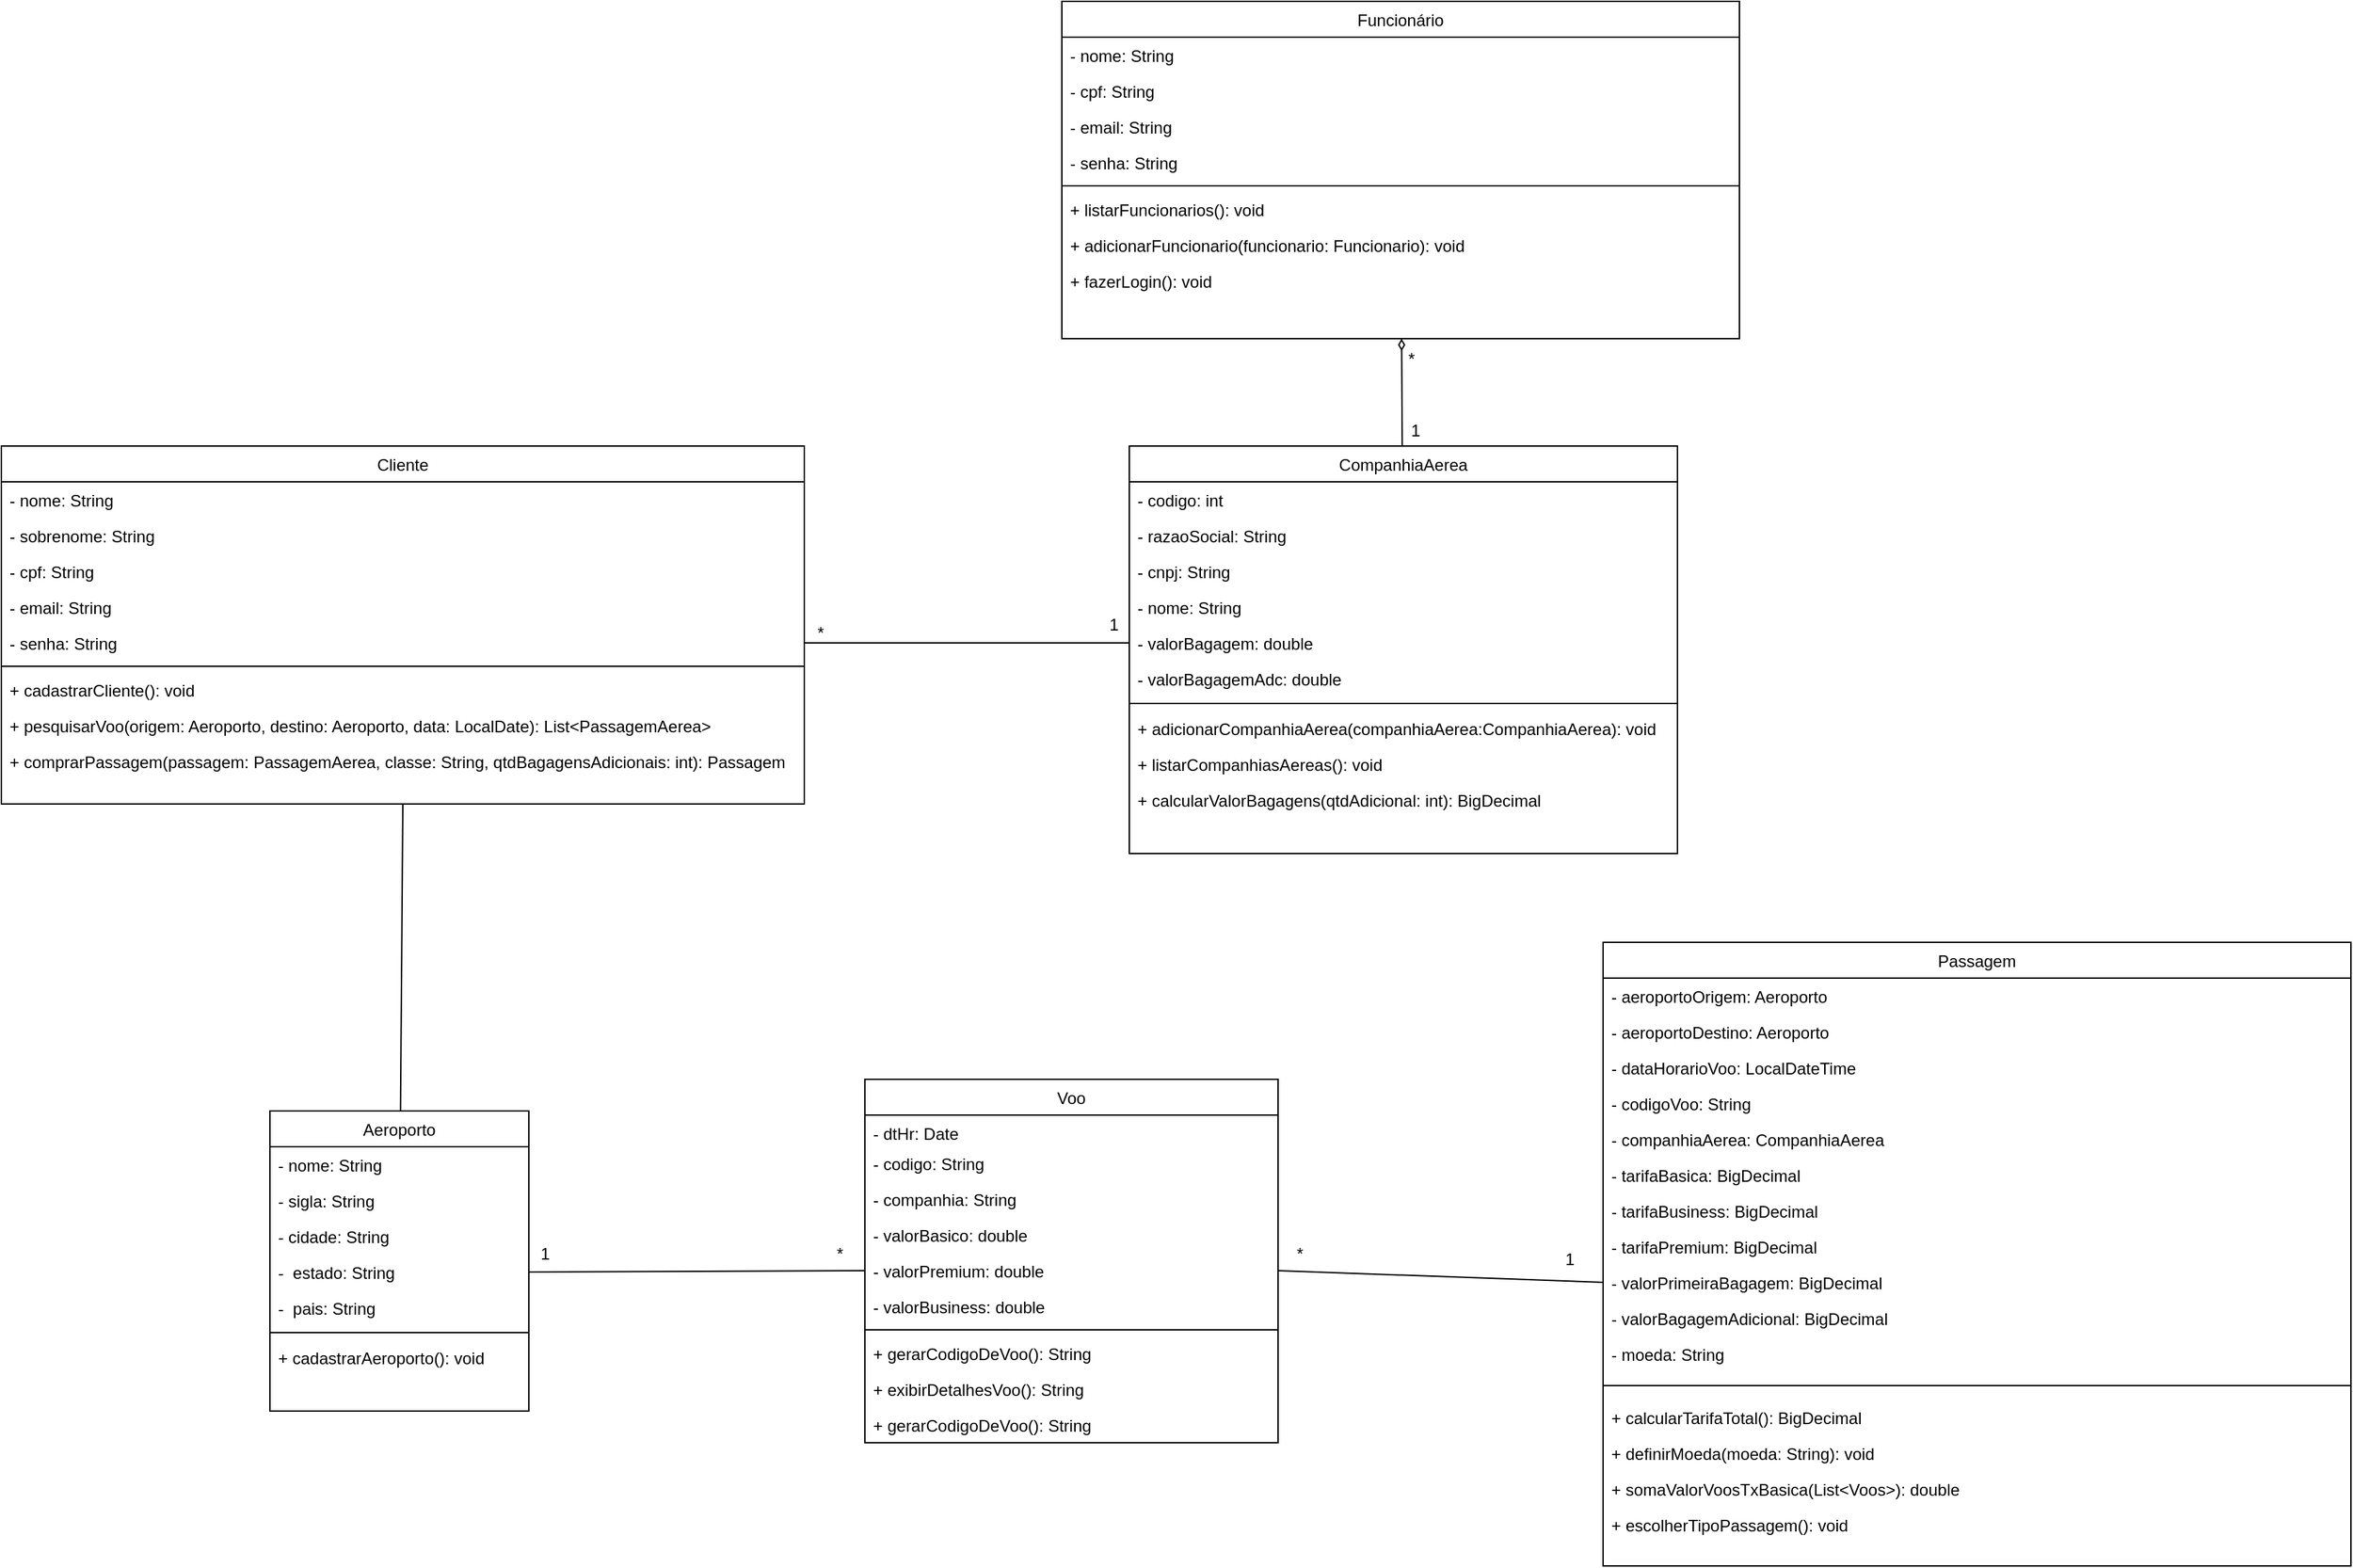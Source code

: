 <mxfile>
    <diagram id="C5RBs43oDa-KdzZeNtuy" name="Page-1">
        <mxGraphModel dx="2075" dy="705" grid="0" gridSize="10" guides="1" tooltips="1" connect="1" arrows="1" fold="1" page="1" pageScale="1" pageWidth="827" pageHeight="1169" math="0" shadow="0">
            <root>
                <mxCell id="WIyWlLk6GJQsqaUBKTNV-0"/>
                <mxCell id="WIyWlLk6GJQsqaUBKTNV-1" parent="WIyWlLk6GJQsqaUBKTNV-0"/>
                <mxCell id="zkfFHV4jXpPFQw0GAbJ--6" value="Cliente" style="swimlane;fontStyle=0;align=center;verticalAlign=top;childLayout=stackLayout;horizontal=1;startSize=26;horizontalStack=0;resizeParent=1;resizeLast=0;collapsible=1;marginBottom=0;rounded=0;shadow=0;strokeWidth=1;" parent="WIyWlLk6GJQsqaUBKTNV-1" vertex="1">
                    <mxGeometry x="-630" y="423" width="583" height="260" as="geometry">
                        <mxRectangle x="130" y="380" width="160" height="26" as="alternateBounds"/>
                    </mxGeometry>
                </mxCell>
                <mxCell id="zkfFHV4jXpPFQw0GAbJ--7" value="- nome: String" style="text;align=left;verticalAlign=top;spacingLeft=4;spacingRight=4;overflow=hidden;rotatable=0;points=[[0,0.5],[1,0.5]];portConstraint=eastwest;" parent="zkfFHV4jXpPFQw0GAbJ--6" vertex="1">
                    <mxGeometry y="26" width="583" height="26" as="geometry"/>
                </mxCell>
                <mxCell id="sntGBYmONlCnjAIr3-3z-72" value="- sobrenome: String" style="text;align=left;verticalAlign=top;spacingLeft=4;spacingRight=4;overflow=hidden;rotatable=0;points=[[0,0.5],[1,0.5]];portConstraint=eastwest;" parent="zkfFHV4jXpPFQw0GAbJ--6" vertex="1">
                    <mxGeometry y="52" width="583" height="26" as="geometry"/>
                </mxCell>
                <mxCell id="zkfFHV4jXpPFQw0GAbJ--8" value="- cpf: String" style="text;align=left;verticalAlign=top;spacingLeft=4;spacingRight=4;overflow=hidden;rotatable=0;points=[[0,0.5],[1,0.5]];portConstraint=eastwest;rounded=0;shadow=0;html=0;" parent="zkfFHV4jXpPFQw0GAbJ--6" vertex="1">
                    <mxGeometry y="78" width="583" height="26" as="geometry"/>
                </mxCell>
                <mxCell id="sntGBYmONlCnjAIr3-3z-41" value="- email: String" style="text;align=left;verticalAlign=top;spacingLeft=4;spacingRight=4;overflow=hidden;rotatable=0;points=[[0,0.5],[1,0.5]];portConstraint=eastwest;rounded=0;shadow=0;html=0;" parent="zkfFHV4jXpPFQw0GAbJ--6" vertex="1">
                    <mxGeometry y="104" width="583" height="26" as="geometry"/>
                </mxCell>
                <mxCell id="sntGBYmONlCnjAIr3-3z-42" value="- senha: String" style="text;align=left;verticalAlign=top;spacingLeft=4;spacingRight=4;overflow=hidden;rotatable=0;points=[[0,0.5],[1,0.5]];portConstraint=eastwest;rounded=0;shadow=0;html=0;" parent="zkfFHV4jXpPFQw0GAbJ--6" vertex="1">
                    <mxGeometry y="130" width="583" height="26" as="geometry"/>
                </mxCell>
                <mxCell id="zkfFHV4jXpPFQw0GAbJ--9" value="" style="line;html=1;strokeWidth=1;align=left;verticalAlign=middle;spacingTop=-1;spacingLeft=3;spacingRight=3;rotatable=0;labelPosition=right;points=[];portConstraint=eastwest;" parent="zkfFHV4jXpPFQw0GAbJ--6" vertex="1">
                    <mxGeometry y="156" width="583" height="8" as="geometry"/>
                </mxCell>
                <mxCell id="sntGBYmONlCnjAIr3-3z-87" value="+ cadastrarCliente(): void" style="text;align=left;verticalAlign=top;spacingLeft=4;spacingRight=4;overflow=hidden;rotatable=0;points=[[0,0.5],[1,0.5]];portConstraint=eastwest;" parent="zkfFHV4jXpPFQw0GAbJ--6" vertex="1">
                    <mxGeometry y="164" width="583" height="26" as="geometry"/>
                </mxCell>
                <mxCell id="13" value="+ pesquisarVoo(origem: Aeroporto, destino: Aeroporto, data: LocalDate): List&lt;PassagemAerea&gt;" style="text;align=left;verticalAlign=top;spacingLeft=4;spacingRight=4;overflow=hidden;rotatable=0;points=[[0,0.5],[1,0.5]];portConstraint=eastwest;" vertex="1" parent="zkfFHV4jXpPFQw0GAbJ--6">
                    <mxGeometry y="190" width="583" height="26" as="geometry"/>
                </mxCell>
                <mxCell id="14" value="+ comprarPassagem(passagem: PassagemAerea, classe: String, qtdBagagensAdicionais: int): Passagem" style="text;align=left;verticalAlign=top;spacingLeft=4;spacingRight=4;overflow=hidden;rotatable=0;points=[[0,0.5],[1,0.5]];portConstraint=eastwest;" vertex="1" parent="zkfFHV4jXpPFQw0GAbJ--6">
                    <mxGeometry y="216" width="583" height="26" as="geometry"/>
                </mxCell>
                <mxCell id="zkfFHV4jXpPFQw0GAbJ--13" value="CompanhiaAerea" style="swimlane;fontStyle=0;align=center;verticalAlign=top;childLayout=stackLayout;horizontal=1;startSize=26;horizontalStack=0;resizeParent=1;resizeLast=0;collapsible=1;marginBottom=0;rounded=0;shadow=0;strokeWidth=1;" parent="WIyWlLk6GJQsqaUBKTNV-1" vertex="1">
                    <mxGeometry x="189" y="423" width="398" height="296" as="geometry">
                        <mxRectangle x="340" y="380" width="170" height="26" as="alternateBounds"/>
                    </mxGeometry>
                </mxCell>
                <mxCell id="zkfFHV4jXpPFQw0GAbJ--14" value="- codigo: int" style="text;align=left;verticalAlign=top;spacingLeft=4;spacingRight=4;overflow=hidden;rotatable=0;points=[[0,0.5],[1,0.5]];portConstraint=eastwest;" parent="zkfFHV4jXpPFQw0GAbJ--13" vertex="1">
                    <mxGeometry y="26" width="398" height="26" as="geometry"/>
                </mxCell>
                <mxCell id="sntGBYmONlCnjAIr3-3z-16" value="- razaoSocial: String " style="text;align=left;verticalAlign=top;spacingLeft=4;spacingRight=4;overflow=hidden;rotatable=0;points=[[0,0.5],[1,0.5]];portConstraint=eastwest;" parent="zkfFHV4jXpPFQw0GAbJ--13" vertex="1">
                    <mxGeometry y="52" width="398" height="26" as="geometry"/>
                </mxCell>
                <mxCell id="sntGBYmONlCnjAIr3-3z-17" value="- cnpj: String" style="text;align=left;verticalAlign=top;spacingLeft=4;spacingRight=4;overflow=hidden;rotatable=0;points=[[0,0.5],[1,0.5]];portConstraint=eastwest;" parent="zkfFHV4jXpPFQw0GAbJ--13" vertex="1">
                    <mxGeometry y="78" width="398" height="26" as="geometry"/>
                </mxCell>
                <mxCell id="sntGBYmONlCnjAIr3-3z-18" value="- nome: String" style="text;align=left;verticalAlign=top;spacingLeft=4;spacingRight=4;overflow=hidden;rotatable=0;points=[[0,0.5],[1,0.5]];portConstraint=eastwest;" parent="zkfFHV4jXpPFQw0GAbJ--13" vertex="1">
                    <mxGeometry y="104" width="398" height="26" as="geometry"/>
                </mxCell>
                <mxCell id="sntGBYmONlCnjAIr3-3z-37" value="- valorBagagem: double" style="text;align=left;verticalAlign=top;spacingLeft=4;spacingRight=4;overflow=hidden;rotatable=0;points=[[0,0.5],[1,0.5]];portConstraint=eastwest;" parent="zkfFHV4jXpPFQw0GAbJ--13" vertex="1">
                    <mxGeometry y="130" width="398" height="26" as="geometry"/>
                </mxCell>
                <mxCell id="sntGBYmONlCnjAIr3-3z-89" value="- valorBagagemAdc: double" style="text;align=left;verticalAlign=top;spacingLeft=4;spacingRight=4;overflow=hidden;rotatable=0;points=[[0,0.5],[1,0.5]];portConstraint=eastwest;" parent="zkfFHV4jXpPFQw0GAbJ--13" vertex="1">
                    <mxGeometry y="156" width="398" height="26" as="geometry"/>
                </mxCell>
                <mxCell id="zkfFHV4jXpPFQw0GAbJ--15" value="" style="line;html=1;strokeWidth=1;align=left;verticalAlign=middle;spacingTop=-1;spacingLeft=3;spacingRight=3;rotatable=0;labelPosition=right;points=[];portConstraint=eastwest;" parent="zkfFHV4jXpPFQw0GAbJ--13" vertex="1">
                    <mxGeometry y="182" width="398" height="10" as="geometry"/>
                </mxCell>
                <mxCell id="sntGBYmONlCnjAIr3-3z-76" value="+ adicionarCompanhiaAerea(companhiaAerea:CompanhiaAerea): void" style="text;align=left;verticalAlign=top;spacingLeft=4;spacingRight=4;overflow=hidden;rotatable=0;points=[[0,0.5],[1,0.5]];portConstraint=eastwest;" parent="zkfFHV4jXpPFQw0GAbJ--13" vertex="1">
                    <mxGeometry y="192" width="398" height="26" as="geometry"/>
                </mxCell>
                <mxCell id="8" value="+ listarCompanhiasAereas(): void" style="text;align=left;verticalAlign=top;spacingLeft=4;spacingRight=4;overflow=hidden;rotatable=0;points=[[0,0.5],[1,0.5]];portConstraint=eastwest;" vertex="1" parent="zkfFHV4jXpPFQw0GAbJ--13">
                    <mxGeometry y="218" width="398" height="26" as="geometry"/>
                </mxCell>
                <mxCell id="GL9OMarCeY5ox-c3GDm5-1" value="+ calcularValorBagagens(qtdAdicional: int): BigDecimal" style="text;align=left;verticalAlign=top;spacingLeft=4;spacingRight=4;overflow=hidden;rotatable=0;points=[[0,0.5],[1,0.5]];portConstraint=eastwest;" parent="zkfFHV4jXpPFQw0GAbJ--13" vertex="1">
                    <mxGeometry y="244" width="398" height="26" as="geometry"/>
                </mxCell>
                <mxCell id="16" style="edgeStyle=none;html=1;endArrow=none;endFill=0;startArrow=diamondThin;startFill=0;" edge="1" parent="WIyWlLk6GJQsqaUBKTNV-1" source="zkfFHV4jXpPFQw0GAbJ--17" target="zkfFHV4jXpPFQw0GAbJ--13">
                    <mxGeometry relative="1" as="geometry"/>
                </mxCell>
                <mxCell id="zkfFHV4jXpPFQw0GAbJ--17" value="Funcionário" style="swimlane;fontStyle=0;align=center;verticalAlign=top;childLayout=stackLayout;horizontal=1;startSize=26;horizontalStack=0;resizeParent=1;resizeLast=0;collapsible=1;marginBottom=0;rounded=0;shadow=0;strokeWidth=1;" parent="WIyWlLk6GJQsqaUBKTNV-1" vertex="1">
                    <mxGeometry x="140" y="100" width="492" height="245" as="geometry">
                        <mxRectangle x="550" y="140" width="160" height="26" as="alternateBounds"/>
                    </mxGeometry>
                </mxCell>
                <mxCell id="zkfFHV4jXpPFQw0GAbJ--18" value="- nome: String" style="text;align=left;verticalAlign=top;spacingLeft=4;spacingRight=4;overflow=hidden;rotatable=0;points=[[0,0.5],[1,0.5]];portConstraint=eastwest;" parent="zkfFHV4jXpPFQw0GAbJ--17" vertex="1">
                    <mxGeometry y="26" width="492" height="26" as="geometry"/>
                </mxCell>
                <mxCell id="zkfFHV4jXpPFQw0GAbJ--19" value="- cpf: String" style="text;align=left;verticalAlign=top;spacingLeft=4;spacingRight=4;overflow=hidden;rotatable=0;points=[[0,0.5],[1,0.5]];portConstraint=eastwest;rounded=0;shadow=0;html=0;" parent="zkfFHV4jXpPFQw0GAbJ--17" vertex="1">
                    <mxGeometry y="52" width="492" height="26" as="geometry"/>
                </mxCell>
                <mxCell id="zkfFHV4jXpPFQw0GAbJ--20" value="- email: String" style="text;align=left;verticalAlign=top;spacingLeft=4;spacingRight=4;overflow=hidden;rotatable=0;points=[[0,0.5],[1,0.5]];portConstraint=eastwest;rounded=0;shadow=0;html=0;" parent="zkfFHV4jXpPFQw0GAbJ--17" vertex="1">
                    <mxGeometry y="78" width="492" height="26" as="geometry"/>
                </mxCell>
                <mxCell id="zkfFHV4jXpPFQw0GAbJ--21" value="- senha: String" style="text;align=left;verticalAlign=top;spacingLeft=4;spacingRight=4;overflow=hidden;rotatable=0;points=[[0,0.5],[1,0.5]];portConstraint=eastwest;rounded=0;shadow=0;html=0;" parent="zkfFHV4jXpPFQw0GAbJ--17" vertex="1">
                    <mxGeometry y="104" width="492" height="26" as="geometry"/>
                </mxCell>
                <mxCell id="zkfFHV4jXpPFQw0GAbJ--23" value="" style="line;html=1;strokeWidth=1;align=left;verticalAlign=middle;spacingTop=-1;spacingLeft=3;spacingRight=3;rotatable=0;labelPosition=right;points=[];portConstraint=eastwest;" parent="zkfFHV4jXpPFQw0GAbJ--17" vertex="1">
                    <mxGeometry y="130" width="492" height="8" as="geometry"/>
                </mxCell>
                <mxCell id="sntGBYmONlCnjAIr3-3z-73" value="+ listarFuncionarios(): void" style="text;align=left;verticalAlign=top;spacingLeft=4;spacingRight=4;overflow=hidden;rotatable=0;points=[[0,0.5],[1,0.5]];portConstraint=eastwest;rounded=0;shadow=0;html=0;" parent="zkfFHV4jXpPFQw0GAbJ--17" vertex="1">
                    <mxGeometry y="138" width="492" height="26" as="geometry"/>
                </mxCell>
                <mxCell id="6" value="+ adicionarFuncionario(funcionario: Funcionario): void" style="text;align=left;verticalAlign=top;spacingLeft=4;spacingRight=4;overflow=hidden;rotatable=0;points=[[0,0.5],[1,0.5]];portConstraint=eastwest;rounded=0;shadow=0;html=0;" parent="zkfFHV4jXpPFQw0GAbJ--17" vertex="1">
                    <mxGeometry y="164" width="492" height="26" as="geometry"/>
                </mxCell>
                <mxCell id="7" value="+ fazerLogin(): void" style="text;align=left;verticalAlign=top;spacingLeft=4;spacingRight=4;overflow=hidden;rotatable=0;points=[[0,0.5],[1,0.5]];portConstraint=eastwest;rounded=0;shadow=0;html=0;" parent="zkfFHV4jXpPFQw0GAbJ--17" vertex="1">
                    <mxGeometry y="190" width="492" height="26" as="geometry"/>
                </mxCell>
                <mxCell id="26" style="edgeStyle=none;html=1;entryX=0.5;entryY=1;entryDx=0;entryDy=0;startArrow=none;startFill=0;endArrow=none;endFill=0;" edge="1" parent="WIyWlLk6GJQsqaUBKTNV-1" source="sntGBYmONlCnjAIr3-3z-0" target="zkfFHV4jXpPFQw0GAbJ--6">
                    <mxGeometry relative="1" as="geometry"/>
                </mxCell>
                <mxCell id="sntGBYmONlCnjAIr3-3z-0" value="Aeroporto" style="swimlane;fontStyle=0;align=center;verticalAlign=top;childLayout=stackLayout;horizontal=1;startSize=26;horizontalStack=0;resizeParent=1;resizeLast=0;collapsible=1;marginBottom=0;rounded=0;shadow=0;strokeWidth=1;" parent="WIyWlLk6GJQsqaUBKTNV-1" vertex="1">
                    <mxGeometry x="-435" y="906" width="188" height="218" as="geometry">
                        <mxRectangle x="340" y="380" width="170" height="26" as="alternateBounds"/>
                    </mxGeometry>
                </mxCell>
                <mxCell id="sntGBYmONlCnjAIr3-3z-1" value="- nome: String" style="text;align=left;verticalAlign=top;spacingLeft=4;spacingRight=4;overflow=hidden;rotatable=0;points=[[0,0.5],[1,0.5]];portConstraint=eastwest;" parent="sntGBYmONlCnjAIr3-3z-0" vertex="1">
                    <mxGeometry y="26" width="188" height="26" as="geometry"/>
                </mxCell>
                <mxCell id="sntGBYmONlCnjAIr3-3z-23" value="- sigla: String" style="text;align=left;verticalAlign=top;spacingLeft=4;spacingRight=4;overflow=hidden;rotatable=0;points=[[0,0.5],[1,0.5]];portConstraint=eastwest;" parent="sntGBYmONlCnjAIr3-3z-0" vertex="1">
                    <mxGeometry y="52" width="188" height="26" as="geometry"/>
                </mxCell>
                <mxCell id="sntGBYmONlCnjAIr3-3z-24" value="- cidade: String" style="text;align=left;verticalAlign=top;spacingLeft=4;spacingRight=4;overflow=hidden;rotatable=0;points=[[0,0.5],[1,0.5]];portConstraint=eastwest;" parent="sntGBYmONlCnjAIr3-3z-0" vertex="1">
                    <mxGeometry y="78" width="188" height="26" as="geometry"/>
                </mxCell>
                <mxCell id="sntGBYmONlCnjAIr3-3z-25" value="-  estado: String" style="text;align=left;verticalAlign=top;spacingLeft=4;spacingRight=4;overflow=hidden;rotatable=0;points=[[0,0.5],[1,0.5]];portConstraint=eastwest;" parent="sntGBYmONlCnjAIr3-3z-0" vertex="1">
                    <mxGeometry y="104" width="188" height="26" as="geometry"/>
                </mxCell>
                <mxCell id="sntGBYmONlCnjAIr3-3z-28" value="-  pais: String" style="text;align=left;verticalAlign=top;spacingLeft=4;spacingRight=4;overflow=hidden;rotatable=0;points=[[0,0.5],[1,0.5]];portConstraint=eastwest;" parent="sntGBYmONlCnjAIr3-3z-0" vertex="1">
                    <mxGeometry y="130" width="188" height="26" as="geometry"/>
                </mxCell>
                <mxCell id="sntGBYmONlCnjAIr3-3z-2" value="" style="line;html=1;strokeWidth=1;align=left;verticalAlign=middle;spacingTop=-1;spacingLeft=3;spacingRight=3;rotatable=0;labelPosition=right;points=[];portConstraint=eastwest;" parent="sntGBYmONlCnjAIr3-3z-0" vertex="1">
                    <mxGeometry y="156" width="188" height="10" as="geometry"/>
                </mxCell>
                <mxCell id="sntGBYmONlCnjAIr3-3z-84" value="+ cadastrarAeroporto(): void" style="text;align=left;verticalAlign=top;spacingLeft=4;spacingRight=4;overflow=hidden;rotatable=0;points=[[0,0.5],[1,0.5]];portConstraint=eastwest;" parent="sntGBYmONlCnjAIr3-3z-0" vertex="1">
                    <mxGeometry y="166" width="188" height="26" as="geometry"/>
                </mxCell>
                <mxCell id="sntGBYmONlCnjAIr3-3z-3" value="Passagem" style="swimlane;fontStyle=0;align=center;verticalAlign=top;childLayout=stackLayout;horizontal=1;startSize=26;horizontalStack=0;resizeParent=1;resizeLast=0;collapsible=1;marginBottom=0;rounded=0;shadow=0;strokeWidth=1;" parent="WIyWlLk6GJQsqaUBKTNV-1" vertex="1">
                    <mxGeometry x="533" y="783.5" width="543" height="453" as="geometry">
                        <mxRectangle x="340" y="380" width="170" height="26" as="alternateBounds"/>
                    </mxGeometry>
                </mxCell>
                <mxCell id="sntGBYmONlCnjAIr3-3z-29" value="- aeroportoOrigem: Aeroporto" style="text;align=left;verticalAlign=top;spacingLeft=4;spacingRight=4;overflow=hidden;rotatable=0;points=[[0,0.5],[1,0.5]];portConstraint=eastwest;" parent="sntGBYmONlCnjAIr3-3z-3" vertex="1">
                    <mxGeometry y="26" width="543" height="26" as="geometry"/>
                </mxCell>
                <mxCell id="sntGBYmONlCnjAIr3-3z-30" value="- aeroportoDestino: Aeroporto" style="text;align=left;verticalAlign=top;spacingLeft=4;spacingRight=4;overflow=hidden;rotatable=0;points=[[0,0.5],[1,0.5]];portConstraint=eastwest;" parent="sntGBYmONlCnjAIr3-3z-3" vertex="1">
                    <mxGeometry y="52" width="543" height="26" as="geometry"/>
                </mxCell>
                <mxCell id="sntGBYmONlCnjAIr3-3z-38" value="- dataHorarioVoo: LocalDateTime" style="text;align=left;verticalAlign=top;spacingLeft=4;spacingRight=4;overflow=hidden;rotatable=0;points=[[0,0.5],[1,0.5]];portConstraint=eastwest;fontStyle=0" parent="sntGBYmONlCnjAIr3-3z-3" vertex="1">
                    <mxGeometry y="78" width="543" height="26" as="geometry"/>
                </mxCell>
                <mxCell id="sntGBYmONlCnjAIr3-3z-39" value="- codigoVoo: String" style="text;align=left;verticalAlign=top;spacingLeft=4;spacingRight=4;overflow=hidden;rotatable=0;points=[[0,0.5],[1,0.5]];portConstraint=eastwest;" parent="sntGBYmONlCnjAIr3-3z-3" vertex="1">
                    <mxGeometry y="104" width="543" height="26" as="geometry"/>
                </mxCell>
                <mxCell id="sntGBYmONlCnjAIr3-3z-40" value="- companhiaAerea: CompanhiaAerea" style="text;align=left;verticalAlign=top;spacingLeft=4;spacingRight=4;overflow=hidden;rotatable=0;points=[[0,0.5],[1,0.5]];portConstraint=eastwest;fontStyle=0" parent="sntGBYmONlCnjAIr3-3z-3" vertex="1">
                    <mxGeometry y="130" width="543" height="26" as="geometry"/>
                </mxCell>
                <mxCell id="GL9OMarCeY5ox-c3GDm5-0" value="- tarifaBasica: BigDecimal" style="text;align=left;verticalAlign=top;spacingLeft=4;spacingRight=4;overflow=hidden;rotatable=0;points=[[0,0.5],[1,0.5]];portConstraint=eastwest;" parent="sntGBYmONlCnjAIr3-3z-3" vertex="1">
                    <mxGeometry y="156" width="543" height="26" as="geometry"/>
                </mxCell>
                <mxCell id="0" value="- tarifaBusiness: BigDecimal" style="text;align=left;verticalAlign=top;spacingLeft=4;spacingRight=4;overflow=hidden;rotatable=0;points=[[0,0.5],[1,0.5]];portConstraint=eastwest;" parent="sntGBYmONlCnjAIr3-3z-3" vertex="1">
                    <mxGeometry y="182" width="543" height="26" as="geometry"/>
                </mxCell>
                <mxCell id="2" value="- tarifaPremium: BigDecimal" style="text;align=left;verticalAlign=top;spacingLeft=4;spacingRight=4;overflow=hidden;rotatable=0;points=[[0,0.5],[1,0.5]];portConstraint=eastwest;" parent="sntGBYmONlCnjAIr3-3z-3" vertex="1">
                    <mxGeometry y="208" width="543" height="26" as="geometry"/>
                </mxCell>
                <mxCell id="5" value="- valorPrimeiraBagagem: BigDecimal" style="text;align=left;verticalAlign=top;spacingLeft=4;spacingRight=4;overflow=hidden;rotatable=0;points=[[0,0.5],[1,0.5]];portConstraint=eastwest;" parent="sntGBYmONlCnjAIr3-3z-3" vertex="1">
                    <mxGeometry y="234" width="543" height="26" as="geometry"/>
                </mxCell>
                <mxCell id="4" value="- valorBagagemAdicional: BigDecimal" style="text;align=left;verticalAlign=top;spacingLeft=4;spacingRight=4;overflow=hidden;rotatable=0;points=[[0,0.5],[1,0.5]];portConstraint=eastwest;" parent="sntGBYmONlCnjAIr3-3z-3" vertex="1">
                    <mxGeometry y="260" width="543" height="26" as="geometry"/>
                </mxCell>
                <mxCell id="3" value="- moeda: String" style="text;align=left;verticalAlign=top;spacingLeft=4;spacingRight=4;overflow=hidden;rotatable=0;points=[[0,0.5],[1,0.5]];portConstraint=eastwest;" parent="sntGBYmONlCnjAIr3-3z-3" vertex="1">
                    <mxGeometry y="286" width="543" height="26" as="geometry"/>
                </mxCell>
                <mxCell id="sntGBYmONlCnjAIr3-3z-5" value="" style="line;html=1;strokeWidth=1;align=left;verticalAlign=middle;spacingTop=-1;spacingLeft=3;spacingRight=3;rotatable=0;labelPosition=right;points=[];portConstraint=eastwest;" parent="sntGBYmONlCnjAIr3-3z-3" vertex="1">
                    <mxGeometry y="312" width="543" height="20" as="geometry"/>
                </mxCell>
                <mxCell id="sntGBYmONlCnjAIr3-3z-75" value="+ calcularTarifaTotal(): BigDecimal" style="text;align=left;verticalAlign=top;spacingLeft=4;spacingRight=4;overflow=hidden;rotatable=0;points=[[0,0.5],[1,0.5]];portConstraint=eastwest;" parent="sntGBYmONlCnjAIr3-3z-3" vertex="1">
                    <mxGeometry y="332" width="543" height="26" as="geometry"/>
                </mxCell>
                <mxCell id="GL9OMarCeY5ox-c3GDm5-2" value="+ definirMoeda(moeda: String): void" style="text;align=left;verticalAlign=top;spacingLeft=4;spacingRight=4;overflow=hidden;rotatable=0;points=[[0,0.5],[1,0.5]];portConstraint=eastwest;" parent="sntGBYmONlCnjAIr3-3z-3" vertex="1">
                    <mxGeometry y="358" width="543" height="26" as="geometry"/>
                </mxCell>
                <mxCell id="GL9OMarCeY5ox-c3GDm5-6" value="+ somaValorVoosTxBasica(List&lt;Voos&gt;): double" style="text;align=left;verticalAlign=top;spacingLeft=4;spacingRight=4;overflow=hidden;rotatable=0;points=[[0,0.5],[1,0.5]];portConstraint=eastwest;" parent="sntGBYmONlCnjAIr3-3z-3" vertex="1">
                    <mxGeometry y="384" width="543" height="26" as="geometry"/>
                </mxCell>
                <mxCell id="GL9OMarCeY5ox-c3GDm5-8" value="+ escolherTipoPassagem(): void" style="text;align=left;verticalAlign=top;spacingLeft=4;spacingRight=4;overflow=hidden;rotatable=0;points=[[0,0.5],[1,0.5]];portConstraint=eastwest;" parent="sntGBYmONlCnjAIr3-3z-3" vertex="1">
                    <mxGeometry y="410" width="543" height="26" as="geometry"/>
                </mxCell>
                <mxCell id="sntGBYmONlCnjAIr3-3z-6" value="Voo" style="swimlane;fontStyle=0;align=center;verticalAlign=top;childLayout=stackLayout;horizontal=1;startSize=26;horizontalStack=0;resizeParent=1;resizeLast=0;collapsible=1;marginBottom=0;rounded=0;shadow=0;strokeWidth=1;" parent="WIyWlLk6GJQsqaUBKTNV-1" vertex="1">
                    <mxGeometry x="-3" y="883" width="300" height="264" as="geometry">
                        <mxRectangle x="340" y="380" width="170" height="26" as="alternateBounds"/>
                    </mxGeometry>
                </mxCell>
                <mxCell id="sntGBYmONlCnjAIr3-3z-7" value="- dtHr: Date" style="text;align=left;verticalAlign=top;spacingLeft=4;spacingRight=4;overflow=hidden;rotatable=0;points=[[0,0.5],[1,0.5]];portConstraint=eastwest;" parent="sntGBYmONlCnjAIr3-3z-6" vertex="1">
                    <mxGeometry y="26" width="300" height="22" as="geometry"/>
                </mxCell>
                <mxCell id="sntGBYmONlCnjAIr3-3z-32" value="- codigo: String" style="text;align=left;verticalAlign=top;spacingLeft=4;spacingRight=4;overflow=hidden;rotatable=0;points=[[0,0.5],[1,0.5]];portConstraint=eastwest;" parent="sntGBYmONlCnjAIr3-3z-6" vertex="1">
                    <mxGeometry y="48" width="300" height="26" as="geometry"/>
                </mxCell>
                <mxCell id="sntGBYmONlCnjAIr3-3z-33" value="- companhia: String" style="text;align=left;verticalAlign=top;spacingLeft=4;spacingRight=4;overflow=hidden;rotatable=0;points=[[0,0.5],[1,0.5]];portConstraint=eastwest;" parent="sntGBYmONlCnjAIr3-3z-6" vertex="1">
                    <mxGeometry y="74" width="300" height="26" as="geometry"/>
                </mxCell>
                <mxCell id="sntGBYmONlCnjAIr3-3z-34" value="- valorBasico: double" style="text;align=left;verticalAlign=top;spacingLeft=4;spacingRight=4;overflow=hidden;rotatable=0;points=[[0,0.5],[1,0.5]];portConstraint=eastwest;" parent="sntGBYmONlCnjAIr3-3z-6" vertex="1">
                    <mxGeometry y="100" width="300" height="26" as="geometry"/>
                </mxCell>
                <mxCell id="sntGBYmONlCnjAIr3-3z-36" value="- valorPremium: double" style="text;align=left;verticalAlign=top;spacingLeft=4;spacingRight=4;overflow=hidden;rotatable=0;points=[[0,0.5],[1,0.5]];portConstraint=eastwest;" parent="sntGBYmONlCnjAIr3-3z-6" vertex="1">
                    <mxGeometry y="126" width="300" height="26" as="geometry"/>
                </mxCell>
                <mxCell id="sntGBYmONlCnjAIr3-3z-35" value="- valorBusiness: double" style="text;align=left;verticalAlign=top;spacingLeft=4;spacingRight=4;overflow=hidden;rotatable=0;points=[[0,0.5],[1,0.5]];portConstraint=eastwest;" parent="sntGBYmONlCnjAIr3-3z-6" vertex="1">
                    <mxGeometry y="152" width="300" height="26" as="geometry"/>
                </mxCell>
                <mxCell id="sntGBYmONlCnjAIr3-3z-8" value="" style="line;html=1;strokeWidth=1;align=left;verticalAlign=middle;spacingTop=-1;spacingLeft=3;spacingRight=3;rotatable=0;labelPosition=right;points=[];portConstraint=eastwest;" parent="sntGBYmONlCnjAIr3-3z-6" vertex="1">
                    <mxGeometry y="178" width="300" height="8" as="geometry"/>
                </mxCell>
                <mxCell id="sntGBYmONlCnjAIr3-3z-85" value="+ gerarCodigoDeVoo(): String" style="text;align=left;verticalAlign=top;spacingLeft=4;spacingRight=4;overflow=hidden;rotatable=0;points=[[0,0.5],[1,0.5]];portConstraint=eastwest;" parent="sntGBYmONlCnjAIr3-3z-6" vertex="1">
                    <mxGeometry y="186" width="300" height="26" as="geometry"/>
                </mxCell>
                <mxCell id="12" value="+ exibirDetalhesVoo(): String" style="text;align=left;verticalAlign=top;spacingLeft=4;spacingRight=4;overflow=hidden;rotatable=0;points=[[0,0.5],[1,0.5]];portConstraint=eastwest;" vertex="1" parent="sntGBYmONlCnjAIr3-3z-6">
                    <mxGeometry y="212" width="300" height="26" as="geometry"/>
                </mxCell>
                <mxCell id="10" value="+ gerarCodigoDeVoo(): String" style="text;align=left;verticalAlign=top;spacingLeft=4;spacingRight=4;overflow=hidden;rotatable=0;points=[[0,0.5],[1,0.5]];portConstraint=eastwest;" vertex="1" parent="sntGBYmONlCnjAIr3-3z-6">
                    <mxGeometry y="238" width="300" height="26" as="geometry"/>
                </mxCell>
                <mxCell id="17" value="*" style="text;html=1;strokeColor=none;fillColor=none;align=center;verticalAlign=middle;whiteSpace=wrap;rounded=0;" vertex="1" parent="WIyWlLk6GJQsqaUBKTNV-1">
                    <mxGeometry x="364" y="345" width="60" height="30" as="geometry"/>
                </mxCell>
                <mxCell id="18" value="1" style="text;html=1;strokeColor=none;fillColor=none;align=center;verticalAlign=middle;whiteSpace=wrap;rounded=0;" vertex="1" parent="WIyWlLk6GJQsqaUBKTNV-1">
                    <mxGeometry x="367" y="397" width="60" height="30" as="geometry"/>
                </mxCell>
                <mxCell id="20" style="edgeStyle=none;html=1;exitX=1;exitY=0.5;exitDx=0;exitDy=0;entryX=0;entryY=0.5;entryDx=0;entryDy=0;startArrow=none;startFill=0;endArrow=none;endFill=0;" edge="1" parent="WIyWlLk6GJQsqaUBKTNV-1" source="sntGBYmONlCnjAIr3-3z-42" target="sntGBYmONlCnjAIr3-3z-37">
                    <mxGeometry relative="1" as="geometry"/>
                </mxCell>
                <mxCell id="21" value="1" style="text;html=1;strokeColor=none;fillColor=none;align=center;verticalAlign=middle;whiteSpace=wrap;rounded=0;" vertex="1" parent="WIyWlLk6GJQsqaUBKTNV-1">
                    <mxGeometry x="148" y="538" width="60" height="30" as="geometry"/>
                </mxCell>
                <mxCell id="22" value="*" style="text;html=1;strokeColor=none;fillColor=none;align=center;verticalAlign=middle;whiteSpace=wrap;rounded=0;" vertex="1" parent="WIyWlLk6GJQsqaUBKTNV-1">
                    <mxGeometry x="-65" y="544" width="60" height="30" as="geometry"/>
                </mxCell>
                <mxCell id="23" value="1" style="text;html=1;strokeColor=none;fillColor=none;align=center;verticalAlign=middle;whiteSpace=wrap;rounded=0;" vertex="1" parent="WIyWlLk6GJQsqaUBKTNV-1">
                    <mxGeometry x="479" y="999" width="60" height="30" as="geometry"/>
                </mxCell>
                <mxCell id="24" value="*" style="text;html=1;strokeColor=none;fillColor=none;align=center;verticalAlign=middle;whiteSpace=wrap;rounded=0;" vertex="1" parent="WIyWlLk6GJQsqaUBKTNV-1">
                    <mxGeometry x="283" y="995" width="60" height="30" as="geometry"/>
                </mxCell>
                <mxCell id="25" style="edgeStyle=none;html=1;exitX=1;exitY=0.5;exitDx=0;exitDy=0;entryX=0;entryY=0.5;entryDx=0;entryDy=0;startArrow=none;startFill=0;endArrow=none;endFill=0;" edge="1" parent="WIyWlLk6GJQsqaUBKTNV-1" source="sntGBYmONlCnjAIr3-3z-36" target="5">
                    <mxGeometry relative="1" as="geometry">
                        <mxPoint x="298" y="1051" as="sourcePoint"/>
                        <mxPoint x="532" y="1061" as="targetPoint"/>
                    </mxGeometry>
                </mxCell>
                <mxCell id="27" style="edgeStyle=none;html=1;exitX=1;exitY=0.5;exitDx=0;exitDy=0;entryX=0;entryY=0.5;entryDx=0;entryDy=0;startArrow=none;startFill=0;endArrow=none;endFill=0;" edge="1" parent="WIyWlLk6GJQsqaUBKTNV-1" source="sntGBYmONlCnjAIr3-3z-25" target="sntGBYmONlCnjAIr3-3z-36">
                    <mxGeometry relative="1" as="geometry"/>
                </mxCell>
                <mxCell id="28" value="1" style="text;html=1;strokeColor=none;fillColor=none;align=center;verticalAlign=middle;whiteSpace=wrap;rounded=0;" vertex="1" parent="WIyWlLk6GJQsqaUBKTNV-1">
                    <mxGeometry x="-265" y="995" width="60" height="30" as="geometry"/>
                </mxCell>
                <mxCell id="29" value="*" style="text;html=1;strokeColor=none;fillColor=none;align=center;verticalAlign=middle;whiteSpace=wrap;rounded=0;" vertex="1" parent="WIyWlLk6GJQsqaUBKTNV-1">
                    <mxGeometry x="-51" y="995" width="60" height="30" as="geometry"/>
                </mxCell>
            </root>
        </mxGraphModel>
    </diagram>
</mxfile>